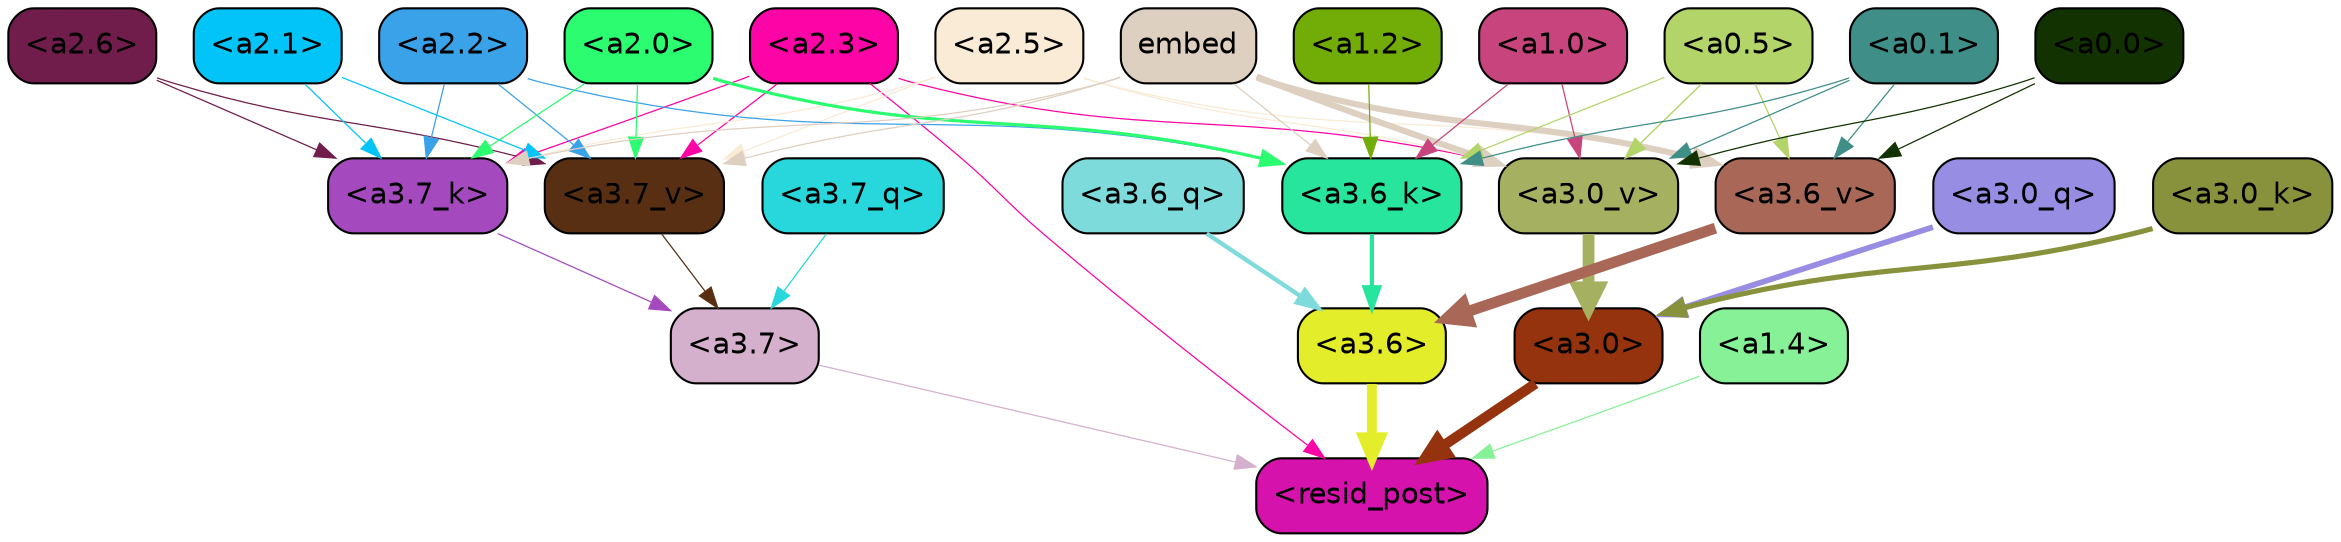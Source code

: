 strict digraph "" {
	graph [bgcolor=transparent,
		layout=dot,
		overlap=false,
		splines=true
	];
	"<a3.7>"	[color=black,
		fillcolor="#d5b0cd",
		fontname=Helvetica,
		shape=box,
		style="filled, rounded"];
	"<resid_post>"	[color=black,
		fillcolor="#d512ac",
		fontname=Helvetica,
		shape=box,
		style="filled, rounded"];
	"<a3.7>" -> "<resid_post>"	[color="#d5b0cd",
		penwidth=0.6];
	"<a3.6>"	[color=black,
		fillcolor="#e4ed2a",
		fontname=Helvetica,
		shape=box,
		style="filled, rounded"];
	"<a3.6>" -> "<resid_post>"	[color="#e4ed2a",
		penwidth=4.753257989883423];
	"<a3.0>"	[color=black,
		fillcolor="#94330d",
		fontname=Helvetica,
		shape=box,
		style="filled, rounded"];
	"<a3.0>" -> "<resid_post>"	[color="#94330d",
		penwidth=4.90053927898407];
	"<a2.3>"	[color=black,
		fillcolor="#fc04a6",
		fontname=Helvetica,
		shape=box,
		style="filled, rounded"];
	"<a2.3>" -> "<resid_post>"	[color="#fc04a6",
		penwidth=0.6];
	"<a3.7_k>"	[color=black,
		fillcolor="#a54abe",
		fontname=Helvetica,
		shape=box,
		style="filled, rounded"];
	"<a2.3>" -> "<a3.7_k>"	[color="#fc04a6",
		penwidth=0.6];
	"<a3.7_v>"	[color=black,
		fillcolor="#592f13",
		fontname=Helvetica,
		shape=box,
		style="filled, rounded"];
	"<a2.3>" -> "<a3.7_v>"	[color="#fc04a6",
		penwidth=0.6];
	"<a3.0_v>"	[color=black,
		fillcolor="#a6b061",
		fontname=Helvetica,
		shape=box,
		style="filled, rounded"];
	"<a2.3>" -> "<a3.0_v>"	[color="#fc04a6",
		penwidth=0.6];
	"<a1.4>"	[color=black,
		fillcolor="#86f196",
		fontname=Helvetica,
		shape=box,
		style="filled, rounded"];
	"<a1.4>" -> "<resid_post>"	[color="#86f196",
		penwidth=0.6];
	"<a3.7_q>"	[color=black,
		fillcolor="#28d7dc",
		fontname=Helvetica,
		shape=box,
		style="filled, rounded"];
	"<a3.7_q>" -> "<a3.7>"	[color="#28d7dc",
		penwidth=0.6];
	"<a3.6_q>"	[color=black,
		fillcolor="#7edbdb",
		fontname=Helvetica,
		shape=box,
		style="filled, rounded"];
	"<a3.6_q>" -> "<a3.6>"	[color="#7edbdb",
		penwidth=2.091020345687866];
	"<a3.0_q>"	[color=black,
		fillcolor="#978ee3",
		fontname=Helvetica,
		shape=box,
		style="filled, rounded"];
	"<a3.0_q>" -> "<a3.0>"	[color="#978ee3",
		penwidth=2.7421876192092896];
	"<a3.7_k>" -> "<a3.7>"	[color="#a54abe",
		penwidth=0.6];
	"<a3.6_k>"	[color=black,
		fillcolor="#28e59e",
		fontname=Helvetica,
		shape=box,
		style="filled, rounded"];
	"<a3.6_k>" -> "<a3.6>"	[color="#28e59e",
		penwidth=2.048597991466522];
	"<a3.0_k>"	[color=black,
		fillcolor="#88923c",
		fontname=Helvetica,
		shape=box,
		style="filled, rounded"];
	"<a3.0_k>" -> "<a3.0>"	[color="#88923c",
		penwidth=2.476402521133423];
	"<a3.7_v>" -> "<a3.7>"	[color="#592f13",
		penwidth=0.6];
	"<a3.6_v>"	[color=black,
		fillcolor="#a96757",
		fontname=Helvetica,
		shape=box,
		style="filled, rounded"];
	"<a3.6_v>" -> "<a3.6>"	[color="#a96757",
		penwidth=5.2550448179244995];
	"<a3.0_v>" -> "<a3.0>"	[color="#a6b061",
		penwidth=5.652270674705505];
	"<a2.6>"	[color=black,
		fillcolor="#711d4c",
		fontname=Helvetica,
		shape=box,
		style="filled, rounded"];
	"<a2.6>" -> "<a3.7_k>"	[color="#711d4c",
		penwidth=0.6];
	"<a2.6>" -> "<a3.7_v>"	[color="#711d4c",
		penwidth=0.6];
	"<a2.5>"	[color=black,
		fillcolor="#f9ebd5",
		fontname=Helvetica,
		shape=box,
		style="filled, rounded"];
	"<a2.5>" -> "<a3.7_k>"	[color="#f9ebd5",
		penwidth=0.6];
	"<a2.5>" -> "<a3.7_v>"	[color="#f9ebd5",
		penwidth=0.6];
	"<a2.5>" -> "<a3.6_v>"	[color="#f9ebd5",
		penwidth=0.6];
	"<a2.5>" -> "<a3.0_v>"	[color="#f9ebd5",
		penwidth=0.6];
	"<a2.2>"	[color=black,
		fillcolor="#3aa2e8",
		fontname=Helvetica,
		shape=box,
		style="filled, rounded"];
	"<a2.2>" -> "<a3.7_k>"	[color="#3aa2e8",
		penwidth=0.6];
	"<a2.2>" -> "<a3.6_k>"	[color="#3aa2e8",
		penwidth=0.6];
	"<a2.2>" -> "<a3.7_v>"	[color="#3aa2e8",
		penwidth=0.6];
	"<a2.1>"	[color=black,
		fillcolor="#03c4f8",
		fontname=Helvetica,
		shape=box,
		style="filled, rounded"];
	"<a2.1>" -> "<a3.7_k>"	[color="#03c4f8",
		penwidth=0.6];
	"<a2.1>" -> "<a3.7_v>"	[color="#03c4f8",
		penwidth=0.6];
	"<a2.0>"	[color=black,
		fillcolor="#2bfc70",
		fontname=Helvetica,
		shape=box,
		style="filled, rounded"];
	"<a2.0>" -> "<a3.7_k>"	[color="#2bfc70",
		penwidth=0.6];
	"<a2.0>" -> "<a3.6_k>"	[color="#2bfc70",
		penwidth=1.5290023684501648];
	"<a2.0>" -> "<a3.7_v>"	[color="#2bfc70",
		penwidth=0.6];
	embed	[color=black,
		fillcolor="#ded0c1",
		fontname=Helvetica,
		shape=box,
		style="filled, rounded"];
	embed -> "<a3.7_k>"	[color="#ded0c1",
		penwidth=0.6];
	embed -> "<a3.6_k>"	[color="#ded0c1",
		penwidth=0.6];
	embed -> "<a3.7_v>"	[color="#ded0c1",
		penwidth=0.6];
	embed -> "<a3.6_v>"	[color="#ded0c1",
		penwidth=2.9556376338005066];
	embed -> "<a3.0_v>"	[color="#ded0c1",
		penwidth=2.972973108291626];
	"<a1.2>"	[color=black,
		fillcolor="#71ad06",
		fontname=Helvetica,
		shape=box,
		style="filled, rounded"];
	"<a1.2>" -> "<a3.6_k>"	[color="#71ad06",
		penwidth=0.6];
	"<a1.0>"	[color=black,
		fillcolor="#c7457c",
		fontname=Helvetica,
		shape=box,
		style="filled, rounded"];
	"<a1.0>" -> "<a3.6_k>"	[color="#c7457c",
		penwidth=0.6];
	"<a1.0>" -> "<a3.0_v>"	[color="#c7457c",
		penwidth=0.6];
	"<a0.5>"	[color=black,
		fillcolor="#b3d468",
		fontname=Helvetica,
		shape=box,
		style="filled, rounded"];
	"<a0.5>" -> "<a3.6_k>"	[color="#b3d468",
		penwidth=0.6];
	"<a0.5>" -> "<a3.6_v>"	[color="#b3d468",
		penwidth=0.6];
	"<a0.5>" -> "<a3.0_v>"	[color="#b3d468",
		penwidth=0.6790935099124908];
	"<a0.1>"	[color=black,
		fillcolor="#408e88",
		fontname=Helvetica,
		shape=box,
		style="filled, rounded"];
	"<a0.1>" -> "<a3.6_k>"	[color="#408e88",
		penwidth=0.6];
	"<a0.1>" -> "<a3.6_v>"	[color="#408e88",
		penwidth=0.6];
	"<a0.1>" -> "<a3.0_v>"	[color="#408e88",
		penwidth=0.6];
	"<a0.0>"	[color=black,
		fillcolor="#123301",
		fontname=Helvetica,
		shape=box,
		style="filled, rounded"];
	"<a0.0>" -> "<a3.6_v>"	[color="#123301",
		penwidth=0.6];
	"<a0.0>" -> "<a3.0_v>"	[color="#123301",
		penwidth=0.6];
}
